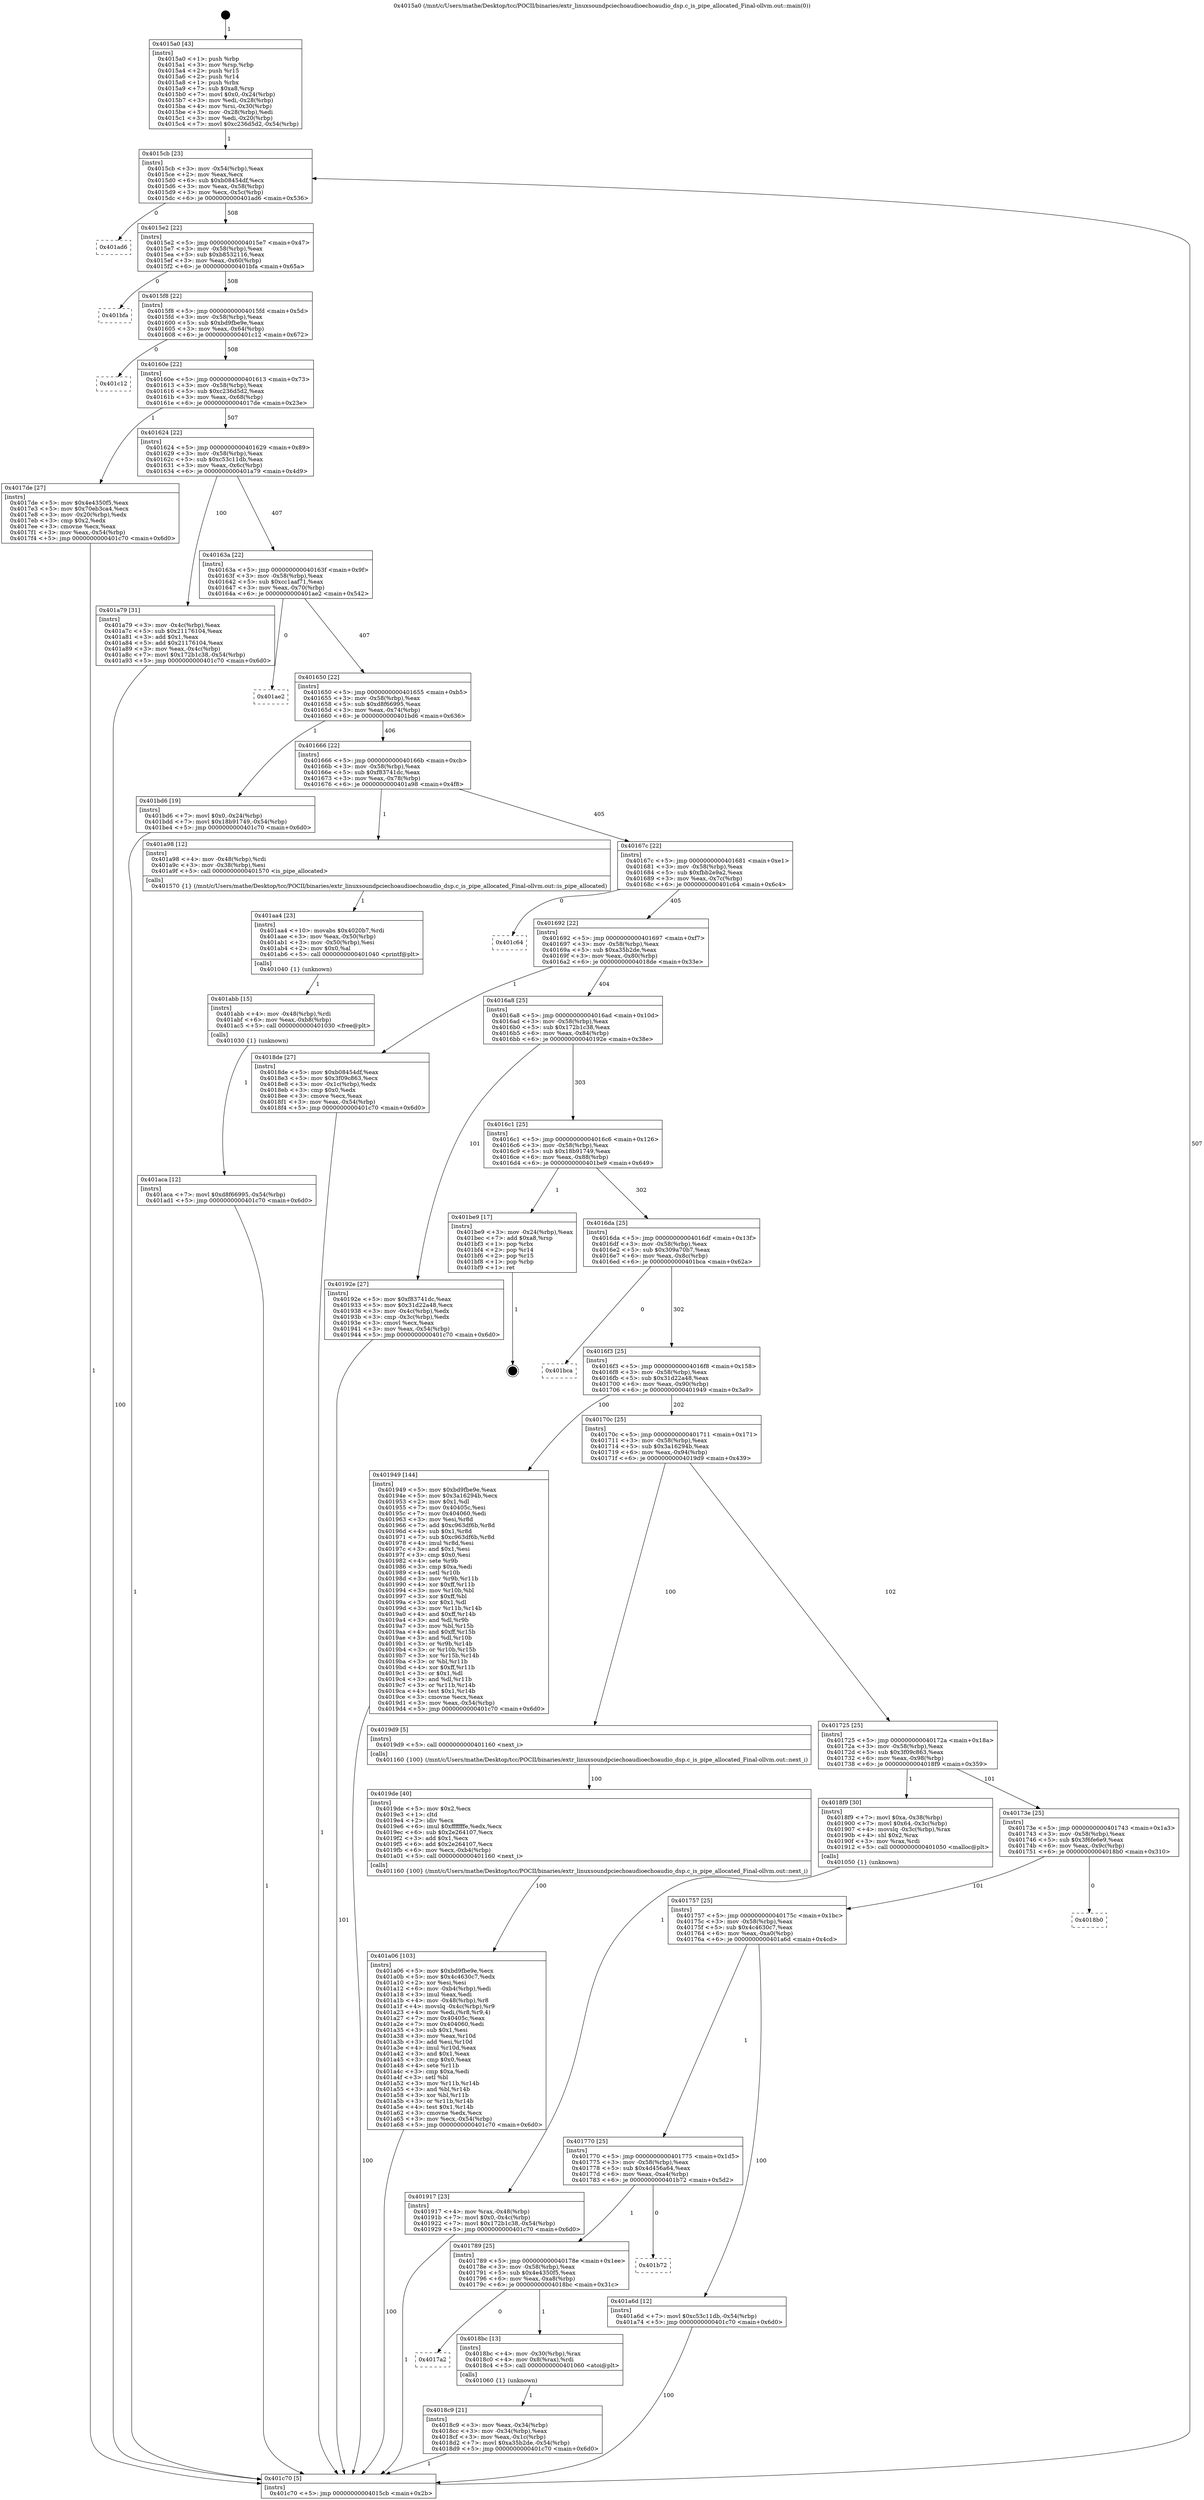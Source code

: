 digraph "0x4015a0" {
  label = "0x4015a0 (/mnt/c/Users/mathe/Desktop/tcc/POCII/binaries/extr_linuxsoundpciechoaudioechoaudio_dsp.c_is_pipe_allocated_Final-ollvm.out::main(0))"
  labelloc = "t"
  node[shape=record]

  Entry [label="",width=0.3,height=0.3,shape=circle,fillcolor=black,style=filled]
  "0x4015cb" [label="{
     0x4015cb [23]\l
     | [instrs]\l
     &nbsp;&nbsp;0x4015cb \<+3\>: mov -0x54(%rbp),%eax\l
     &nbsp;&nbsp;0x4015ce \<+2\>: mov %eax,%ecx\l
     &nbsp;&nbsp;0x4015d0 \<+6\>: sub $0xb08454df,%ecx\l
     &nbsp;&nbsp;0x4015d6 \<+3\>: mov %eax,-0x58(%rbp)\l
     &nbsp;&nbsp;0x4015d9 \<+3\>: mov %ecx,-0x5c(%rbp)\l
     &nbsp;&nbsp;0x4015dc \<+6\>: je 0000000000401ad6 \<main+0x536\>\l
  }"]
  "0x401ad6" [label="{
     0x401ad6\l
  }", style=dashed]
  "0x4015e2" [label="{
     0x4015e2 [22]\l
     | [instrs]\l
     &nbsp;&nbsp;0x4015e2 \<+5\>: jmp 00000000004015e7 \<main+0x47\>\l
     &nbsp;&nbsp;0x4015e7 \<+3\>: mov -0x58(%rbp),%eax\l
     &nbsp;&nbsp;0x4015ea \<+5\>: sub $0xb8532116,%eax\l
     &nbsp;&nbsp;0x4015ef \<+3\>: mov %eax,-0x60(%rbp)\l
     &nbsp;&nbsp;0x4015f2 \<+6\>: je 0000000000401bfa \<main+0x65a\>\l
  }"]
  Exit [label="",width=0.3,height=0.3,shape=circle,fillcolor=black,style=filled,peripheries=2]
  "0x401bfa" [label="{
     0x401bfa\l
  }", style=dashed]
  "0x4015f8" [label="{
     0x4015f8 [22]\l
     | [instrs]\l
     &nbsp;&nbsp;0x4015f8 \<+5\>: jmp 00000000004015fd \<main+0x5d\>\l
     &nbsp;&nbsp;0x4015fd \<+3\>: mov -0x58(%rbp),%eax\l
     &nbsp;&nbsp;0x401600 \<+5\>: sub $0xbd9fbe9e,%eax\l
     &nbsp;&nbsp;0x401605 \<+3\>: mov %eax,-0x64(%rbp)\l
     &nbsp;&nbsp;0x401608 \<+6\>: je 0000000000401c12 \<main+0x672\>\l
  }"]
  "0x401aca" [label="{
     0x401aca [12]\l
     | [instrs]\l
     &nbsp;&nbsp;0x401aca \<+7\>: movl $0xd8f66995,-0x54(%rbp)\l
     &nbsp;&nbsp;0x401ad1 \<+5\>: jmp 0000000000401c70 \<main+0x6d0\>\l
  }"]
  "0x401c12" [label="{
     0x401c12\l
  }", style=dashed]
  "0x40160e" [label="{
     0x40160e [22]\l
     | [instrs]\l
     &nbsp;&nbsp;0x40160e \<+5\>: jmp 0000000000401613 \<main+0x73\>\l
     &nbsp;&nbsp;0x401613 \<+3\>: mov -0x58(%rbp),%eax\l
     &nbsp;&nbsp;0x401616 \<+5\>: sub $0xc236d5d2,%eax\l
     &nbsp;&nbsp;0x40161b \<+3\>: mov %eax,-0x68(%rbp)\l
     &nbsp;&nbsp;0x40161e \<+6\>: je 00000000004017de \<main+0x23e\>\l
  }"]
  "0x401abb" [label="{
     0x401abb [15]\l
     | [instrs]\l
     &nbsp;&nbsp;0x401abb \<+4\>: mov -0x48(%rbp),%rdi\l
     &nbsp;&nbsp;0x401abf \<+6\>: mov %eax,-0xb8(%rbp)\l
     &nbsp;&nbsp;0x401ac5 \<+5\>: call 0000000000401030 \<free@plt\>\l
     | [calls]\l
     &nbsp;&nbsp;0x401030 \{1\} (unknown)\l
  }"]
  "0x4017de" [label="{
     0x4017de [27]\l
     | [instrs]\l
     &nbsp;&nbsp;0x4017de \<+5\>: mov $0x4e4350f5,%eax\l
     &nbsp;&nbsp;0x4017e3 \<+5\>: mov $0x70eb3ca4,%ecx\l
     &nbsp;&nbsp;0x4017e8 \<+3\>: mov -0x20(%rbp),%edx\l
     &nbsp;&nbsp;0x4017eb \<+3\>: cmp $0x2,%edx\l
     &nbsp;&nbsp;0x4017ee \<+3\>: cmovne %ecx,%eax\l
     &nbsp;&nbsp;0x4017f1 \<+3\>: mov %eax,-0x54(%rbp)\l
     &nbsp;&nbsp;0x4017f4 \<+5\>: jmp 0000000000401c70 \<main+0x6d0\>\l
  }"]
  "0x401624" [label="{
     0x401624 [22]\l
     | [instrs]\l
     &nbsp;&nbsp;0x401624 \<+5\>: jmp 0000000000401629 \<main+0x89\>\l
     &nbsp;&nbsp;0x401629 \<+3\>: mov -0x58(%rbp),%eax\l
     &nbsp;&nbsp;0x40162c \<+5\>: sub $0xc53c11db,%eax\l
     &nbsp;&nbsp;0x401631 \<+3\>: mov %eax,-0x6c(%rbp)\l
     &nbsp;&nbsp;0x401634 \<+6\>: je 0000000000401a79 \<main+0x4d9\>\l
  }"]
  "0x401c70" [label="{
     0x401c70 [5]\l
     | [instrs]\l
     &nbsp;&nbsp;0x401c70 \<+5\>: jmp 00000000004015cb \<main+0x2b\>\l
  }"]
  "0x4015a0" [label="{
     0x4015a0 [43]\l
     | [instrs]\l
     &nbsp;&nbsp;0x4015a0 \<+1\>: push %rbp\l
     &nbsp;&nbsp;0x4015a1 \<+3\>: mov %rsp,%rbp\l
     &nbsp;&nbsp;0x4015a4 \<+2\>: push %r15\l
     &nbsp;&nbsp;0x4015a6 \<+2\>: push %r14\l
     &nbsp;&nbsp;0x4015a8 \<+1\>: push %rbx\l
     &nbsp;&nbsp;0x4015a9 \<+7\>: sub $0xa8,%rsp\l
     &nbsp;&nbsp;0x4015b0 \<+7\>: movl $0x0,-0x24(%rbp)\l
     &nbsp;&nbsp;0x4015b7 \<+3\>: mov %edi,-0x28(%rbp)\l
     &nbsp;&nbsp;0x4015ba \<+4\>: mov %rsi,-0x30(%rbp)\l
     &nbsp;&nbsp;0x4015be \<+3\>: mov -0x28(%rbp),%edi\l
     &nbsp;&nbsp;0x4015c1 \<+3\>: mov %edi,-0x20(%rbp)\l
     &nbsp;&nbsp;0x4015c4 \<+7\>: movl $0xc236d5d2,-0x54(%rbp)\l
  }"]
  "0x401aa4" [label="{
     0x401aa4 [23]\l
     | [instrs]\l
     &nbsp;&nbsp;0x401aa4 \<+10\>: movabs $0x4020b7,%rdi\l
     &nbsp;&nbsp;0x401aae \<+3\>: mov %eax,-0x50(%rbp)\l
     &nbsp;&nbsp;0x401ab1 \<+3\>: mov -0x50(%rbp),%esi\l
     &nbsp;&nbsp;0x401ab4 \<+2\>: mov $0x0,%al\l
     &nbsp;&nbsp;0x401ab6 \<+5\>: call 0000000000401040 \<printf@plt\>\l
     | [calls]\l
     &nbsp;&nbsp;0x401040 \{1\} (unknown)\l
  }"]
  "0x401a79" [label="{
     0x401a79 [31]\l
     | [instrs]\l
     &nbsp;&nbsp;0x401a79 \<+3\>: mov -0x4c(%rbp),%eax\l
     &nbsp;&nbsp;0x401a7c \<+5\>: sub $0x21176104,%eax\l
     &nbsp;&nbsp;0x401a81 \<+3\>: add $0x1,%eax\l
     &nbsp;&nbsp;0x401a84 \<+5\>: add $0x21176104,%eax\l
     &nbsp;&nbsp;0x401a89 \<+3\>: mov %eax,-0x4c(%rbp)\l
     &nbsp;&nbsp;0x401a8c \<+7\>: movl $0x172b1c38,-0x54(%rbp)\l
     &nbsp;&nbsp;0x401a93 \<+5\>: jmp 0000000000401c70 \<main+0x6d0\>\l
  }"]
  "0x40163a" [label="{
     0x40163a [22]\l
     | [instrs]\l
     &nbsp;&nbsp;0x40163a \<+5\>: jmp 000000000040163f \<main+0x9f\>\l
     &nbsp;&nbsp;0x40163f \<+3\>: mov -0x58(%rbp),%eax\l
     &nbsp;&nbsp;0x401642 \<+5\>: sub $0xcc1aaf71,%eax\l
     &nbsp;&nbsp;0x401647 \<+3\>: mov %eax,-0x70(%rbp)\l
     &nbsp;&nbsp;0x40164a \<+6\>: je 0000000000401ae2 \<main+0x542\>\l
  }"]
  "0x401a06" [label="{
     0x401a06 [103]\l
     | [instrs]\l
     &nbsp;&nbsp;0x401a06 \<+5\>: mov $0xbd9fbe9e,%ecx\l
     &nbsp;&nbsp;0x401a0b \<+5\>: mov $0x4c4630c7,%edx\l
     &nbsp;&nbsp;0x401a10 \<+2\>: xor %esi,%esi\l
     &nbsp;&nbsp;0x401a12 \<+6\>: mov -0xb4(%rbp),%edi\l
     &nbsp;&nbsp;0x401a18 \<+3\>: imul %eax,%edi\l
     &nbsp;&nbsp;0x401a1b \<+4\>: mov -0x48(%rbp),%r8\l
     &nbsp;&nbsp;0x401a1f \<+4\>: movslq -0x4c(%rbp),%r9\l
     &nbsp;&nbsp;0x401a23 \<+4\>: mov %edi,(%r8,%r9,4)\l
     &nbsp;&nbsp;0x401a27 \<+7\>: mov 0x40405c,%eax\l
     &nbsp;&nbsp;0x401a2e \<+7\>: mov 0x404060,%edi\l
     &nbsp;&nbsp;0x401a35 \<+3\>: sub $0x1,%esi\l
     &nbsp;&nbsp;0x401a38 \<+3\>: mov %eax,%r10d\l
     &nbsp;&nbsp;0x401a3b \<+3\>: add %esi,%r10d\l
     &nbsp;&nbsp;0x401a3e \<+4\>: imul %r10d,%eax\l
     &nbsp;&nbsp;0x401a42 \<+3\>: and $0x1,%eax\l
     &nbsp;&nbsp;0x401a45 \<+3\>: cmp $0x0,%eax\l
     &nbsp;&nbsp;0x401a48 \<+4\>: sete %r11b\l
     &nbsp;&nbsp;0x401a4c \<+3\>: cmp $0xa,%edi\l
     &nbsp;&nbsp;0x401a4f \<+3\>: setl %bl\l
     &nbsp;&nbsp;0x401a52 \<+3\>: mov %r11b,%r14b\l
     &nbsp;&nbsp;0x401a55 \<+3\>: and %bl,%r14b\l
     &nbsp;&nbsp;0x401a58 \<+3\>: xor %bl,%r11b\l
     &nbsp;&nbsp;0x401a5b \<+3\>: or %r11b,%r14b\l
     &nbsp;&nbsp;0x401a5e \<+4\>: test $0x1,%r14b\l
     &nbsp;&nbsp;0x401a62 \<+3\>: cmovne %edx,%ecx\l
     &nbsp;&nbsp;0x401a65 \<+3\>: mov %ecx,-0x54(%rbp)\l
     &nbsp;&nbsp;0x401a68 \<+5\>: jmp 0000000000401c70 \<main+0x6d0\>\l
  }"]
  "0x401ae2" [label="{
     0x401ae2\l
  }", style=dashed]
  "0x401650" [label="{
     0x401650 [22]\l
     | [instrs]\l
     &nbsp;&nbsp;0x401650 \<+5\>: jmp 0000000000401655 \<main+0xb5\>\l
     &nbsp;&nbsp;0x401655 \<+3\>: mov -0x58(%rbp),%eax\l
     &nbsp;&nbsp;0x401658 \<+5\>: sub $0xd8f66995,%eax\l
     &nbsp;&nbsp;0x40165d \<+3\>: mov %eax,-0x74(%rbp)\l
     &nbsp;&nbsp;0x401660 \<+6\>: je 0000000000401bd6 \<main+0x636\>\l
  }"]
  "0x4019de" [label="{
     0x4019de [40]\l
     | [instrs]\l
     &nbsp;&nbsp;0x4019de \<+5\>: mov $0x2,%ecx\l
     &nbsp;&nbsp;0x4019e3 \<+1\>: cltd\l
     &nbsp;&nbsp;0x4019e4 \<+2\>: idiv %ecx\l
     &nbsp;&nbsp;0x4019e6 \<+6\>: imul $0xfffffffe,%edx,%ecx\l
     &nbsp;&nbsp;0x4019ec \<+6\>: sub $0x2e264107,%ecx\l
     &nbsp;&nbsp;0x4019f2 \<+3\>: add $0x1,%ecx\l
     &nbsp;&nbsp;0x4019f5 \<+6\>: add $0x2e264107,%ecx\l
     &nbsp;&nbsp;0x4019fb \<+6\>: mov %ecx,-0xb4(%rbp)\l
     &nbsp;&nbsp;0x401a01 \<+5\>: call 0000000000401160 \<next_i\>\l
     | [calls]\l
     &nbsp;&nbsp;0x401160 \{100\} (/mnt/c/Users/mathe/Desktop/tcc/POCII/binaries/extr_linuxsoundpciechoaudioechoaudio_dsp.c_is_pipe_allocated_Final-ollvm.out::next_i)\l
  }"]
  "0x401bd6" [label="{
     0x401bd6 [19]\l
     | [instrs]\l
     &nbsp;&nbsp;0x401bd6 \<+7\>: movl $0x0,-0x24(%rbp)\l
     &nbsp;&nbsp;0x401bdd \<+7\>: movl $0x18b91749,-0x54(%rbp)\l
     &nbsp;&nbsp;0x401be4 \<+5\>: jmp 0000000000401c70 \<main+0x6d0\>\l
  }"]
  "0x401666" [label="{
     0x401666 [22]\l
     | [instrs]\l
     &nbsp;&nbsp;0x401666 \<+5\>: jmp 000000000040166b \<main+0xcb\>\l
     &nbsp;&nbsp;0x40166b \<+3\>: mov -0x58(%rbp),%eax\l
     &nbsp;&nbsp;0x40166e \<+5\>: sub $0xf83741dc,%eax\l
     &nbsp;&nbsp;0x401673 \<+3\>: mov %eax,-0x78(%rbp)\l
     &nbsp;&nbsp;0x401676 \<+6\>: je 0000000000401a98 \<main+0x4f8\>\l
  }"]
  "0x401917" [label="{
     0x401917 [23]\l
     | [instrs]\l
     &nbsp;&nbsp;0x401917 \<+4\>: mov %rax,-0x48(%rbp)\l
     &nbsp;&nbsp;0x40191b \<+7\>: movl $0x0,-0x4c(%rbp)\l
     &nbsp;&nbsp;0x401922 \<+7\>: movl $0x172b1c38,-0x54(%rbp)\l
     &nbsp;&nbsp;0x401929 \<+5\>: jmp 0000000000401c70 \<main+0x6d0\>\l
  }"]
  "0x401a98" [label="{
     0x401a98 [12]\l
     | [instrs]\l
     &nbsp;&nbsp;0x401a98 \<+4\>: mov -0x48(%rbp),%rdi\l
     &nbsp;&nbsp;0x401a9c \<+3\>: mov -0x38(%rbp),%esi\l
     &nbsp;&nbsp;0x401a9f \<+5\>: call 0000000000401570 \<is_pipe_allocated\>\l
     | [calls]\l
     &nbsp;&nbsp;0x401570 \{1\} (/mnt/c/Users/mathe/Desktop/tcc/POCII/binaries/extr_linuxsoundpciechoaudioechoaudio_dsp.c_is_pipe_allocated_Final-ollvm.out::is_pipe_allocated)\l
  }"]
  "0x40167c" [label="{
     0x40167c [22]\l
     | [instrs]\l
     &nbsp;&nbsp;0x40167c \<+5\>: jmp 0000000000401681 \<main+0xe1\>\l
     &nbsp;&nbsp;0x401681 \<+3\>: mov -0x58(%rbp),%eax\l
     &nbsp;&nbsp;0x401684 \<+5\>: sub $0xfbb2e9a2,%eax\l
     &nbsp;&nbsp;0x401689 \<+3\>: mov %eax,-0x7c(%rbp)\l
     &nbsp;&nbsp;0x40168c \<+6\>: je 0000000000401c64 \<main+0x6c4\>\l
  }"]
  "0x4018c9" [label="{
     0x4018c9 [21]\l
     | [instrs]\l
     &nbsp;&nbsp;0x4018c9 \<+3\>: mov %eax,-0x34(%rbp)\l
     &nbsp;&nbsp;0x4018cc \<+3\>: mov -0x34(%rbp),%eax\l
     &nbsp;&nbsp;0x4018cf \<+3\>: mov %eax,-0x1c(%rbp)\l
     &nbsp;&nbsp;0x4018d2 \<+7\>: movl $0xa35b2de,-0x54(%rbp)\l
     &nbsp;&nbsp;0x4018d9 \<+5\>: jmp 0000000000401c70 \<main+0x6d0\>\l
  }"]
  "0x401c64" [label="{
     0x401c64\l
  }", style=dashed]
  "0x401692" [label="{
     0x401692 [22]\l
     | [instrs]\l
     &nbsp;&nbsp;0x401692 \<+5\>: jmp 0000000000401697 \<main+0xf7\>\l
     &nbsp;&nbsp;0x401697 \<+3\>: mov -0x58(%rbp),%eax\l
     &nbsp;&nbsp;0x40169a \<+5\>: sub $0xa35b2de,%eax\l
     &nbsp;&nbsp;0x40169f \<+3\>: mov %eax,-0x80(%rbp)\l
     &nbsp;&nbsp;0x4016a2 \<+6\>: je 00000000004018de \<main+0x33e\>\l
  }"]
  "0x4017a2" [label="{
     0x4017a2\l
  }", style=dashed]
  "0x4018de" [label="{
     0x4018de [27]\l
     | [instrs]\l
     &nbsp;&nbsp;0x4018de \<+5\>: mov $0xb08454df,%eax\l
     &nbsp;&nbsp;0x4018e3 \<+5\>: mov $0x3f09c863,%ecx\l
     &nbsp;&nbsp;0x4018e8 \<+3\>: mov -0x1c(%rbp),%edx\l
     &nbsp;&nbsp;0x4018eb \<+3\>: cmp $0x0,%edx\l
     &nbsp;&nbsp;0x4018ee \<+3\>: cmove %ecx,%eax\l
     &nbsp;&nbsp;0x4018f1 \<+3\>: mov %eax,-0x54(%rbp)\l
     &nbsp;&nbsp;0x4018f4 \<+5\>: jmp 0000000000401c70 \<main+0x6d0\>\l
  }"]
  "0x4016a8" [label="{
     0x4016a8 [25]\l
     | [instrs]\l
     &nbsp;&nbsp;0x4016a8 \<+5\>: jmp 00000000004016ad \<main+0x10d\>\l
     &nbsp;&nbsp;0x4016ad \<+3\>: mov -0x58(%rbp),%eax\l
     &nbsp;&nbsp;0x4016b0 \<+5\>: sub $0x172b1c38,%eax\l
     &nbsp;&nbsp;0x4016b5 \<+6\>: mov %eax,-0x84(%rbp)\l
     &nbsp;&nbsp;0x4016bb \<+6\>: je 000000000040192e \<main+0x38e\>\l
  }"]
  "0x4018bc" [label="{
     0x4018bc [13]\l
     | [instrs]\l
     &nbsp;&nbsp;0x4018bc \<+4\>: mov -0x30(%rbp),%rax\l
     &nbsp;&nbsp;0x4018c0 \<+4\>: mov 0x8(%rax),%rdi\l
     &nbsp;&nbsp;0x4018c4 \<+5\>: call 0000000000401060 \<atoi@plt\>\l
     | [calls]\l
     &nbsp;&nbsp;0x401060 \{1\} (unknown)\l
  }"]
  "0x40192e" [label="{
     0x40192e [27]\l
     | [instrs]\l
     &nbsp;&nbsp;0x40192e \<+5\>: mov $0xf83741dc,%eax\l
     &nbsp;&nbsp;0x401933 \<+5\>: mov $0x31d22a48,%ecx\l
     &nbsp;&nbsp;0x401938 \<+3\>: mov -0x4c(%rbp),%edx\l
     &nbsp;&nbsp;0x40193b \<+3\>: cmp -0x3c(%rbp),%edx\l
     &nbsp;&nbsp;0x40193e \<+3\>: cmovl %ecx,%eax\l
     &nbsp;&nbsp;0x401941 \<+3\>: mov %eax,-0x54(%rbp)\l
     &nbsp;&nbsp;0x401944 \<+5\>: jmp 0000000000401c70 \<main+0x6d0\>\l
  }"]
  "0x4016c1" [label="{
     0x4016c1 [25]\l
     | [instrs]\l
     &nbsp;&nbsp;0x4016c1 \<+5\>: jmp 00000000004016c6 \<main+0x126\>\l
     &nbsp;&nbsp;0x4016c6 \<+3\>: mov -0x58(%rbp),%eax\l
     &nbsp;&nbsp;0x4016c9 \<+5\>: sub $0x18b91749,%eax\l
     &nbsp;&nbsp;0x4016ce \<+6\>: mov %eax,-0x88(%rbp)\l
     &nbsp;&nbsp;0x4016d4 \<+6\>: je 0000000000401be9 \<main+0x649\>\l
  }"]
  "0x401789" [label="{
     0x401789 [25]\l
     | [instrs]\l
     &nbsp;&nbsp;0x401789 \<+5\>: jmp 000000000040178e \<main+0x1ee\>\l
     &nbsp;&nbsp;0x40178e \<+3\>: mov -0x58(%rbp),%eax\l
     &nbsp;&nbsp;0x401791 \<+5\>: sub $0x4e4350f5,%eax\l
     &nbsp;&nbsp;0x401796 \<+6\>: mov %eax,-0xa8(%rbp)\l
     &nbsp;&nbsp;0x40179c \<+6\>: je 00000000004018bc \<main+0x31c\>\l
  }"]
  "0x401be9" [label="{
     0x401be9 [17]\l
     | [instrs]\l
     &nbsp;&nbsp;0x401be9 \<+3\>: mov -0x24(%rbp),%eax\l
     &nbsp;&nbsp;0x401bec \<+7\>: add $0xa8,%rsp\l
     &nbsp;&nbsp;0x401bf3 \<+1\>: pop %rbx\l
     &nbsp;&nbsp;0x401bf4 \<+2\>: pop %r14\l
     &nbsp;&nbsp;0x401bf6 \<+2\>: pop %r15\l
     &nbsp;&nbsp;0x401bf8 \<+1\>: pop %rbp\l
     &nbsp;&nbsp;0x401bf9 \<+1\>: ret\l
  }"]
  "0x4016da" [label="{
     0x4016da [25]\l
     | [instrs]\l
     &nbsp;&nbsp;0x4016da \<+5\>: jmp 00000000004016df \<main+0x13f\>\l
     &nbsp;&nbsp;0x4016df \<+3\>: mov -0x58(%rbp),%eax\l
     &nbsp;&nbsp;0x4016e2 \<+5\>: sub $0x309a70b7,%eax\l
     &nbsp;&nbsp;0x4016e7 \<+6\>: mov %eax,-0x8c(%rbp)\l
     &nbsp;&nbsp;0x4016ed \<+6\>: je 0000000000401bca \<main+0x62a\>\l
  }"]
  "0x401b72" [label="{
     0x401b72\l
  }", style=dashed]
  "0x401bca" [label="{
     0x401bca\l
  }", style=dashed]
  "0x4016f3" [label="{
     0x4016f3 [25]\l
     | [instrs]\l
     &nbsp;&nbsp;0x4016f3 \<+5\>: jmp 00000000004016f8 \<main+0x158\>\l
     &nbsp;&nbsp;0x4016f8 \<+3\>: mov -0x58(%rbp),%eax\l
     &nbsp;&nbsp;0x4016fb \<+5\>: sub $0x31d22a48,%eax\l
     &nbsp;&nbsp;0x401700 \<+6\>: mov %eax,-0x90(%rbp)\l
     &nbsp;&nbsp;0x401706 \<+6\>: je 0000000000401949 \<main+0x3a9\>\l
  }"]
  "0x401770" [label="{
     0x401770 [25]\l
     | [instrs]\l
     &nbsp;&nbsp;0x401770 \<+5\>: jmp 0000000000401775 \<main+0x1d5\>\l
     &nbsp;&nbsp;0x401775 \<+3\>: mov -0x58(%rbp),%eax\l
     &nbsp;&nbsp;0x401778 \<+5\>: sub $0x4d456a64,%eax\l
     &nbsp;&nbsp;0x40177d \<+6\>: mov %eax,-0xa4(%rbp)\l
     &nbsp;&nbsp;0x401783 \<+6\>: je 0000000000401b72 \<main+0x5d2\>\l
  }"]
  "0x401949" [label="{
     0x401949 [144]\l
     | [instrs]\l
     &nbsp;&nbsp;0x401949 \<+5\>: mov $0xbd9fbe9e,%eax\l
     &nbsp;&nbsp;0x40194e \<+5\>: mov $0x3a16294b,%ecx\l
     &nbsp;&nbsp;0x401953 \<+2\>: mov $0x1,%dl\l
     &nbsp;&nbsp;0x401955 \<+7\>: mov 0x40405c,%esi\l
     &nbsp;&nbsp;0x40195c \<+7\>: mov 0x404060,%edi\l
     &nbsp;&nbsp;0x401963 \<+3\>: mov %esi,%r8d\l
     &nbsp;&nbsp;0x401966 \<+7\>: add $0xc963df6b,%r8d\l
     &nbsp;&nbsp;0x40196d \<+4\>: sub $0x1,%r8d\l
     &nbsp;&nbsp;0x401971 \<+7\>: sub $0xc963df6b,%r8d\l
     &nbsp;&nbsp;0x401978 \<+4\>: imul %r8d,%esi\l
     &nbsp;&nbsp;0x40197c \<+3\>: and $0x1,%esi\l
     &nbsp;&nbsp;0x40197f \<+3\>: cmp $0x0,%esi\l
     &nbsp;&nbsp;0x401982 \<+4\>: sete %r9b\l
     &nbsp;&nbsp;0x401986 \<+3\>: cmp $0xa,%edi\l
     &nbsp;&nbsp;0x401989 \<+4\>: setl %r10b\l
     &nbsp;&nbsp;0x40198d \<+3\>: mov %r9b,%r11b\l
     &nbsp;&nbsp;0x401990 \<+4\>: xor $0xff,%r11b\l
     &nbsp;&nbsp;0x401994 \<+3\>: mov %r10b,%bl\l
     &nbsp;&nbsp;0x401997 \<+3\>: xor $0xff,%bl\l
     &nbsp;&nbsp;0x40199a \<+3\>: xor $0x1,%dl\l
     &nbsp;&nbsp;0x40199d \<+3\>: mov %r11b,%r14b\l
     &nbsp;&nbsp;0x4019a0 \<+4\>: and $0xff,%r14b\l
     &nbsp;&nbsp;0x4019a4 \<+3\>: and %dl,%r9b\l
     &nbsp;&nbsp;0x4019a7 \<+3\>: mov %bl,%r15b\l
     &nbsp;&nbsp;0x4019aa \<+4\>: and $0xff,%r15b\l
     &nbsp;&nbsp;0x4019ae \<+3\>: and %dl,%r10b\l
     &nbsp;&nbsp;0x4019b1 \<+3\>: or %r9b,%r14b\l
     &nbsp;&nbsp;0x4019b4 \<+3\>: or %r10b,%r15b\l
     &nbsp;&nbsp;0x4019b7 \<+3\>: xor %r15b,%r14b\l
     &nbsp;&nbsp;0x4019ba \<+3\>: or %bl,%r11b\l
     &nbsp;&nbsp;0x4019bd \<+4\>: xor $0xff,%r11b\l
     &nbsp;&nbsp;0x4019c1 \<+3\>: or $0x1,%dl\l
     &nbsp;&nbsp;0x4019c4 \<+3\>: and %dl,%r11b\l
     &nbsp;&nbsp;0x4019c7 \<+3\>: or %r11b,%r14b\l
     &nbsp;&nbsp;0x4019ca \<+4\>: test $0x1,%r14b\l
     &nbsp;&nbsp;0x4019ce \<+3\>: cmovne %ecx,%eax\l
     &nbsp;&nbsp;0x4019d1 \<+3\>: mov %eax,-0x54(%rbp)\l
     &nbsp;&nbsp;0x4019d4 \<+5\>: jmp 0000000000401c70 \<main+0x6d0\>\l
  }"]
  "0x40170c" [label="{
     0x40170c [25]\l
     | [instrs]\l
     &nbsp;&nbsp;0x40170c \<+5\>: jmp 0000000000401711 \<main+0x171\>\l
     &nbsp;&nbsp;0x401711 \<+3\>: mov -0x58(%rbp),%eax\l
     &nbsp;&nbsp;0x401714 \<+5\>: sub $0x3a16294b,%eax\l
     &nbsp;&nbsp;0x401719 \<+6\>: mov %eax,-0x94(%rbp)\l
     &nbsp;&nbsp;0x40171f \<+6\>: je 00000000004019d9 \<main+0x439\>\l
  }"]
  "0x401a6d" [label="{
     0x401a6d [12]\l
     | [instrs]\l
     &nbsp;&nbsp;0x401a6d \<+7\>: movl $0xc53c11db,-0x54(%rbp)\l
     &nbsp;&nbsp;0x401a74 \<+5\>: jmp 0000000000401c70 \<main+0x6d0\>\l
  }"]
  "0x4019d9" [label="{
     0x4019d9 [5]\l
     | [instrs]\l
     &nbsp;&nbsp;0x4019d9 \<+5\>: call 0000000000401160 \<next_i\>\l
     | [calls]\l
     &nbsp;&nbsp;0x401160 \{100\} (/mnt/c/Users/mathe/Desktop/tcc/POCII/binaries/extr_linuxsoundpciechoaudioechoaudio_dsp.c_is_pipe_allocated_Final-ollvm.out::next_i)\l
  }"]
  "0x401725" [label="{
     0x401725 [25]\l
     | [instrs]\l
     &nbsp;&nbsp;0x401725 \<+5\>: jmp 000000000040172a \<main+0x18a\>\l
     &nbsp;&nbsp;0x40172a \<+3\>: mov -0x58(%rbp),%eax\l
     &nbsp;&nbsp;0x40172d \<+5\>: sub $0x3f09c863,%eax\l
     &nbsp;&nbsp;0x401732 \<+6\>: mov %eax,-0x98(%rbp)\l
     &nbsp;&nbsp;0x401738 \<+6\>: je 00000000004018f9 \<main+0x359\>\l
  }"]
  "0x401757" [label="{
     0x401757 [25]\l
     | [instrs]\l
     &nbsp;&nbsp;0x401757 \<+5\>: jmp 000000000040175c \<main+0x1bc\>\l
     &nbsp;&nbsp;0x40175c \<+3\>: mov -0x58(%rbp),%eax\l
     &nbsp;&nbsp;0x40175f \<+5\>: sub $0x4c4630c7,%eax\l
     &nbsp;&nbsp;0x401764 \<+6\>: mov %eax,-0xa0(%rbp)\l
     &nbsp;&nbsp;0x40176a \<+6\>: je 0000000000401a6d \<main+0x4cd\>\l
  }"]
  "0x4018f9" [label="{
     0x4018f9 [30]\l
     | [instrs]\l
     &nbsp;&nbsp;0x4018f9 \<+7\>: movl $0xa,-0x38(%rbp)\l
     &nbsp;&nbsp;0x401900 \<+7\>: movl $0x64,-0x3c(%rbp)\l
     &nbsp;&nbsp;0x401907 \<+4\>: movslq -0x3c(%rbp),%rax\l
     &nbsp;&nbsp;0x40190b \<+4\>: shl $0x2,%rax\l
     &nbsp;&nbsp;0x40190f \<+3\>: mov %rax,%rdi\l
     &nbsp;&nbsp;0x401912 \<+5\>: call 0000000000401050 \<malloc@plt\>\l
     | [calls]\l
     &nbsp;&nbsp;0x401050 \{1\} (unknown)\l
  }"]
  "0x40173e" [label="{
     0x40173e [25]\l
     | [instrs]\l
     &nbsp;&nbsp;0x40173e \<+5\>: jmp 0000000000401743 \<main+0x1a3\>\l
     &nbsp;&nbsp;0x401743 \<+3\>: mov -0x58(%rbp),%eax\l
     &nbsp;&nbsp;0x401746 \<+5\>: sub $0x3f6fe6e9,%eax\l
     &nbsp;&nbsp;0x40174b \<+6\>: mov %eax,-0x9c(%rbp)\l
     &nbsp;&nbsp;0x401751 \<+6\>: je 00000000004018b0 \<main+0x310\>\l
  }"]
  "0x4018b0" [label="{
     0x4018b0\l
  }", style=dashed]
  Entry -> "0x4015a0" [label=" 1"]
  "0x4015cb" -> "0x401ad6" [label=" 0"]
  "0x4015cb" -> "0x4015e2" [label=" 508"]
  "0x401be9" -> Exit [label=" 1"]
  "0x4015e2" -> "0x401bfa" [label=" 0"]
  "0x4015e2" -> "0x4015f8" [label=" 508"]
  "0x401bd6" -> "0x401c70" [label=" 1"]
  "0x4015f8" -> "0x401c12" [label=" 0"]
  "0x4015f8" -> "0x40160e" [label=" 508"]
  "0x401aca" -> "0x401c70" [label=" 1"]
  "0x40160e" -> "0x4017de" [label=" 1"]
  "0x40160e" -> "0x401624" [label=" 507"]
  "0x4017de" -> "0x401c70" [label=" 1"]
  "0x4015a0" -> "0x4015cb" [label=" 1"]
  "0x401c70" -> "0x4015cb" [label=" 507"]
  "0x401abb" -> "0x401aca" [label=" 1"]
  "0x401624" -> "0x401a79" [label=" 100"]
  "0x401624" -> "0x40163a" [label=" 407"]
  "0x401aa4" -> "0x401abb" [label=" 1"]
  "0x40163a" -> "0x401ae2" [label=" 0"]
  "0x40163a" -> "0x401650" [label=" 407"]
  "0x401a98" -> "0x401aa4" [label=" 1"]
  "0x401650" -> "0x401bd6" [label=" 1"]
  "0x401650" -> "0x401666" [label=" 406"]
  "0x401a79" -> "0x401c70" [label=" 100"]
  "0x401666" -> "0x401a98" [label=" 1"]
  "0x401666" -> "0x40167c" [label=" 405"]
  "0x401a6d" -> "0x401c70" [label=" 100"]
  "0x40167c" -> "0x401c64" [label=" 0"]
  "0x40167c" -> "0x401692" [label=" 405"]
  "0x401a06" -> "0x401c70" [label=" 100"]
  "0x401692" -> "0x4018de" [label=" 1"]
  "0x401692" -> "0x4016a8" [label=" 404"]
  "0x4019de" -> "0x401a06" [label=" 100"]
  "0x4016a8" -> "0x40192e" [label=" 101"]
  "0x4016a8" -> "0x4016c1" [label=" 303"]
  "0x4019d9" -> "0x4019de" [label=" 100"]
  "0x4016c1" -> "0x401be9" [label=" 1"]
  "0x4016c1" -> "0x4016da" [label=" 302"]
  "0x40192e" -> "0x401c70" [label=" 101"]
  "0x4016da" -> "0x401bca" [label=" 0"]
  "0x4016da" -> "0x4016f3" [label=" 302"]
  "0x401917" -> "0x401c70" [label=" 1"]
  "0x4016f3" -> "0x401949" [label=" 100"]
  "0x4016f3" -> "0x40170c" [label=" 202"]
  "0x4018de" -> "0x401c70" [label=" 1"]
  "0x40170c" -> "0x4019d9" [label=" 100"]
  "0x40170c" -> "0x401725" [label=" 102"]
  "0x4018c9" -> "0x401c70" [label=" 1"]
  "0x401725" -> "0x4018f9" [label=" 1"]
  "0x401725" -> "0x40173e" [label=" 101"]
  "0x401789" -> "0x4017a2" [label=" 0"]
  "0x40173e" -> "0x4018b0" [label=" 0"]
  "0x40173e" -> "0x401757" [label=" 101"]
  "0x4018bc" -> "0x4018c9" [label=" 1"]
  "0x401757" -> "0x401a6d" [label=" 100"]
  "0x401757" -> "0x401770" [label=" 1"]
  "0x4018f9" -> "0x401917" [label=" 1"]
  "0x401770" -> "0x401b72" [label=" 0"]
  "0x401770" -> "0x401789" [label=" 1"]
  "0x401949" -> "0x401c70" [label=" 100"]
  "0x401789" -> "0x4018bc" [label=" 1"]
}
